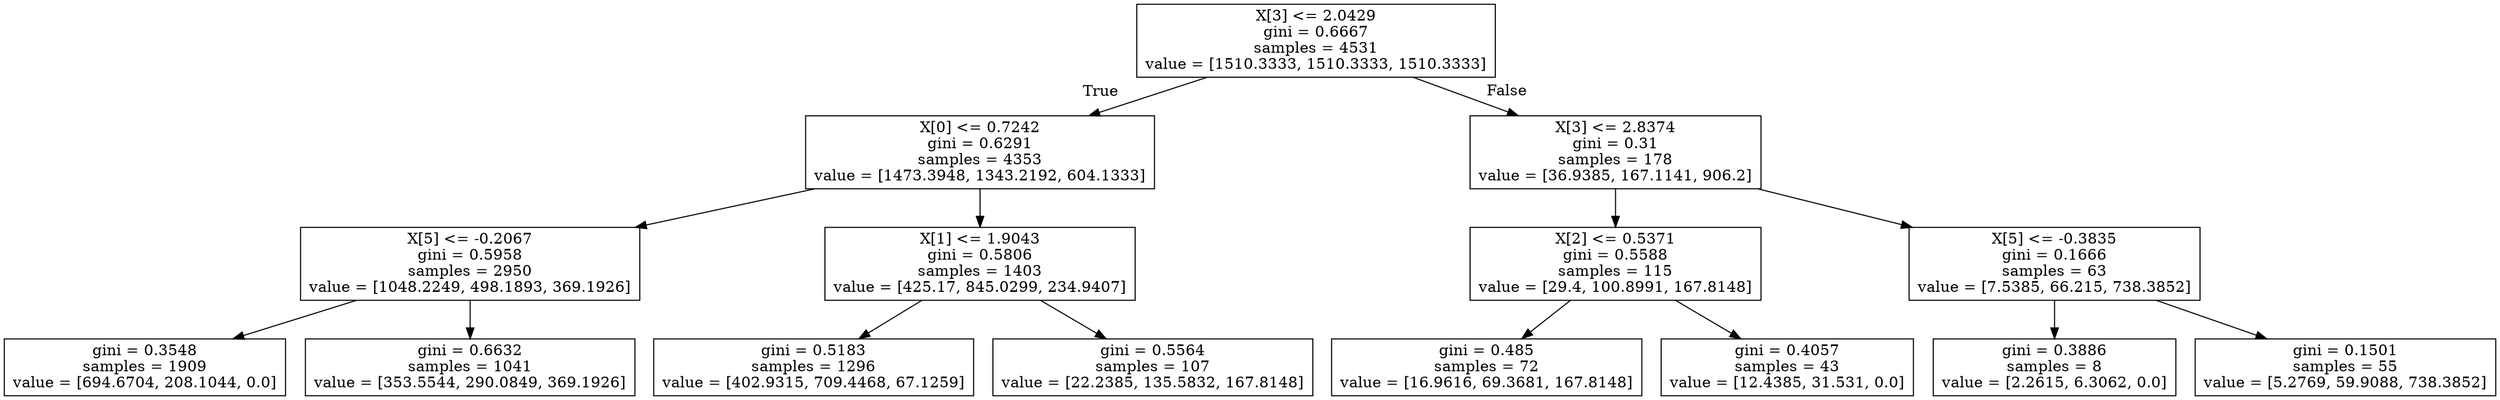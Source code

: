 digraph Tree {
node [shape=box] ;
0 [label="X[3] <= 2.0429\ngini = 0.6667\nsamples = 4531\nvalue = [1510.3333, 1510.3333, 1510.3333]"] ;
1 [label="X[0] <= 0.7242\ngini = 0.6291\nsamples = 4353\nvalue = [1473.3948, 1343.2192, 604.1333]"] ;
0 -> 1 [labeldistance=2.5, labelangle=45, headlabel="True"] ;
2 [label="X[5] <= -0.2067\ngini = 0.5958\nsamples = 2950\nvalue = [1048.2249, 498.1893, 369.1926]"] ;
1 -> 2 ;
3 [label="gini = 0.3548\nsamples = 1909\nvalue = [694.6704, 208.1044, 0.0]"] ;
2 -> 3 ;
4 [label="gini = 0.6632\nsamples = 1041\nvalue = [353.5544, 290.0849, 369.1926]"] ;
2 -> 4 ;
5 [label="X[1] <= 1.9043\ngini = 0.5806\nsamples = 1403\nvalue = [425.17, 845.0299, 234.9407]"] ;
1 -> 5 ;
6 [label="gini = 0.5183\nsamples = 1296\nvalue = [402.9315, 709.4468, 67.1259]"] ;
5 -> 6 ;
7 [label="gini = 0.5564\nsamples = 107\nvalue = [22.2385, 135.5832, 167.8148]"] ;
5 -> 7 ;
8 [label="X[3] <= 2.8374\ngini = 0.31\nsamples = 178\nvalue = [36.9385, 167.1141, 906.2]"] ;
0 -> 8 [labeldistance=2.5, labelangle=-45, headlabel="False"] ;
9 [label="X[2] <= 0.5371\ngini = 0.5588\nsamples = 115\nvalue = [29.4, 100.8991, 167.8148]"] ;
8 -> 9 ;
10 [label="gini = 0.485\nsamples = 72\nvalue = [16.9616, 69.3681, 167.8148]"] ;
9 -> 10 ;
11 [label="gini = 0.4057\nsamples = 43\nvalue = [12.4385, 31.531, 0.0]"] ;
9 -> 11 ;
12 [label="X[5] <= -0.3835\ngini = 0.1666\nsamples = 63\nvalue = [7.5385, 66.215, 738.3852]"] ;
8 -> 12 ;
13 [label="gini = 0.3886\nsamples = 8\nvalue = [2.2615, 6.3062, 0.0]"] ;
12 -> 13 ;
14 [label="gini = 0.1501\nsamples = 55\nvalue = [5.2769, 59.9088, 738.3852]"] ;
12 -> 14 ;
}